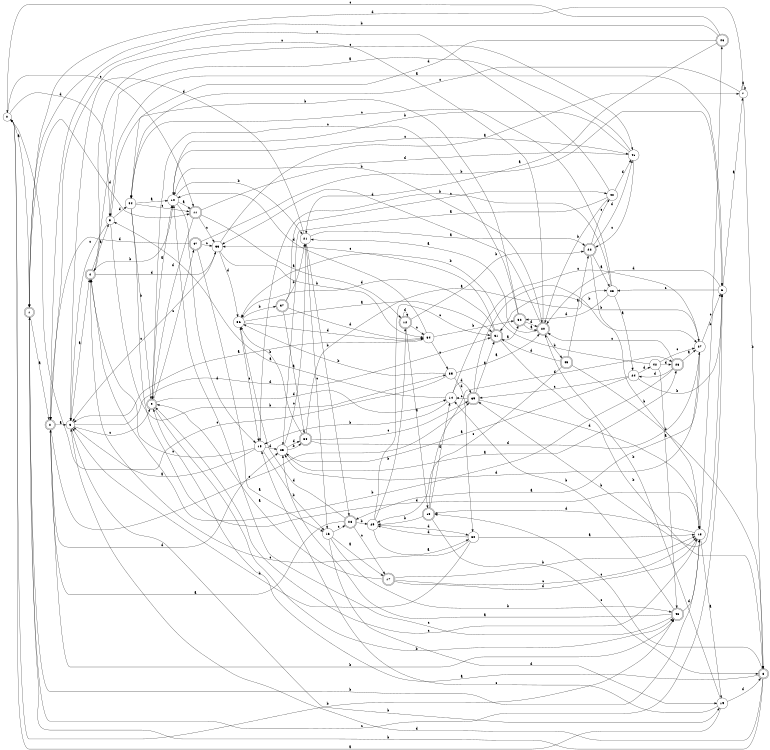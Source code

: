 digraph n39_4 {
__start0 [label="" shape="none"];

rankdir=LR;
size="8,5";

s0 [style="filled", color="black", fillcolor="white" shape="circle", label="0"];
s1 [style="rounded,filled", color="black", fillcolor="white" shape="doublecircle", label="1"];
s2 [style="rounded,filled", color="black", fillcolor="white" shape="doublecircle", label="2"];
s3 [style="filled", color="black", fillcolor="white" shape="circle", label="3"];
s4 [style="rounded,filled", color="black", fillcolor="white" shape="doublecircle", label="4"];
s5 [style="filled", color="black", fillcolor="white" shape="circle", label="5"];
s6 [style="filled", color="black", fillcolor="white" shape="circle", label="6"];
s7 [style="filled", color="black", fillcolor="white" shape="circle", label="7"];
s8 [style="rounded,filled", color="black", fillcolor="white" shape="doublecircle", label="8"];
s9 [style="rounded,filled", color="black", fillcolor="white" shape="doublecircle", label="9"];
s10 [style="filled", color="black", fillcolor="white" shape="circle", label="10"];
s11 [style="rounded,filled", color="black", fillcolor="white" shape="doublecircle", label="11"];
s12 [style="rounded,filled", color="black", fillcolor="white" shape="doublecircle", label="12"];
s13 [style="rounded,filled", color="black", fillcolor="white" shape="doublecircle", label="13"];
s14 [style="filled", color="black", fillcolor="white" shape="circle", label="14"];
s15 [style="filled", color="black", fillcolor="white" shape="circle", label="15"];
s16 [style="filled", color="black", fillcolor="white" shape="circle", label="16"];
s17 [style="rounded,filled", color="black", fillcolor="white" shape="doublecircle", label="17"];
s18 [style="filled", color="black", fillcolor="white" shape="circle", label="18"];
s19 [style="filled", color="black", fillcolor="white" shape="circle", label="19"];
s20 [style="rounded,filled", color="black", fillcolor="white" shape="doublecircle", label="20"];
s21 [style="filled", color="black", fillcolor="white" shape="circle", label="21"];
s22 [style="rounded,filled", color="black", fillcolor="white" shape="doublecircle", label="22"];
s23 [style="filled", color="black", fillcolor="white" shape="circle", label="23"];
s24 [style="filled", color="black", fillcolor="white" shape="circle", label="24"];
s25 [style="filled", color="black", fillcolor="white" shape="circle", label="25"];
s26 [style="rounded,filled", color="black", fillcolor="white" shape="doublecircle", label="26"];
s27 [style="filled", color="black", fillcolor="white" shape="circle", label="27"];
s28 [style="rounded,filled", color="black", fillcolor="white" shape="doublecircle", label="28"];
s29 [style="filled", color="black", fillcolor="white" shape="circle", label="29"];
s30 [style="filled", color="black", fillcolor="white" shape="circle", label="30"];
s31 [style="rounded,filled", color="black", fillcolor="white" shape="doublecircle", label="31"];
s32 [style="rounded,filled", color="black", fillcolor="white" shape="doublecircle", label="32"];
s33 [style="filled", color="black", fillcolor="white" shape="circle", label="33"];
s34 [style="filled", color="black", fillcolor="white" shape="circle", label="34"];
s35 [style="filled", color="black", fillcolor="white" shape="circle", label="35"];
s36 [style="filled", color="black", fillcolor="white" shape="circle", label="36"];
s37 [style="rounded,filled", color="black", fillcolor="white" shape="doublecircle", label="37"];
s38 [style="rounded,filled", color="black", fillcolor="white" shape="doublecircle", label="38"];
s39 [style="rounded,filled", color="black", fillcolor="white" shape="doublecircle", label="39"];
s40 [style="filled", color="black", fillcolor="white" shape="circle", label="40"];
s41 [style="filled", color="black", fillcolor="white" shape="circle", label="41"];
s42 [style="filled", color="black", fillcolor="white" shape="circle", label="42"];
s43 [style="rounded,filled", color="black", fillcolor="white" shape="doublecircle", label="43"];
s44 [style="filled", color="black", fillcolor="white" shape="circle", label="44"];
s45 [style="rounded,filled", color="black", fillcolor="white" shape="doublecircle", label="45"];
s46 [style="rounded,filled", color="black", fillcolor="white" shape="doublecircle", label="46"];
s47 [style="rounded,filled", color="black", fillcolor="white" shape="doublecircle", label="47"];
s0 -> s1 [label="a"];
s0 -> s43 [label="b"];
s0 -> s11 [label="c"];
s0 -> s5 [label="d"];
s1 -> s2 [label="a"];
s1 -> s18 [label="b"];
s1 -> s6 [label="c"];
s1 -> s11 [label="d"];
s2 -> s3 [label="a"];
s2 -> s43 [label="b"];
s2 -> s39 [label="c"];
s2 -> s25 [label="d"];
s3 -> s4 [label="a"];
s3 -> s19 [label="b"];
s3 -> s9 [label="c"];
s3 -> s31 [label="d"];
s4 -> s5 [label="a"];
s4 -> s10 [label="b"];
s4 -> s41 [label="c"];
s4 -> s33 [label="d"];
s5 -> s6 [label="a"];
s5 -> s35 [label="b"];
s5 -> s3 [label="c"];
s5 -> s44 [label="d"];
s6 -> s7 [label="a"];
s6 -> s39 [label="b"];
s6 -> s23 [label="c"];
s6 -> s20 [label="d"];
s7 -> s7 [label="a"];
s7 -> s8 [label="b"];
s7 -> s44 [label="c"];
s7 -> s1 [label="d"];
s8 -> s9 [label="a"];
s8 -> s1 [label="b"];
s8 -> s13 [label="c"];
s8 -> s3 [label="d"];
s9 -> s10 [label="a"];
s9 -> s43 [label="b"];
s9 -> s47 [label="c"];
s9 -> s14 [label="d"];
s10 -> s11 [label="a"];
s10 -> s21 [label="b"];
s10 -> s41 [label="c"];
s10 -> s15 [label="d"];
s11 -> s12 [label="a"];
s11 -> s20 [label="b"];
s11 -> s33 [label="c"];
s11 -> s9 [label="d"];
s12 -> s13 [label="a"];
s12 -> s22 [label="b"];
s12 -> s34 [label="c"];
s12 -> s12 [label="d"];
s13 -> s14 [label="a"];
s13 -> s29 [label="b"];
s13 -> s8 [label="c"];
s13 -> s26 [label="d"];
s14 -> s5 [label="a"];
s14 -> s15 [label="b"];
s14 -> s27 [label="c"];
s14 -> s39 [label="d"];
s15 -> s3 [label="a"];
s15 -> s16 [label="b"];
s15 -> s4 [label="c"];
s15 -> s25 [label="d"];
s16 -> s17 [label="a"];
s16 -> s43 [label="b"];
s16 -> s28 [label="c"];
s16 -> s19 [label="d"];
s17 -> s9 [label="a"];
s17 -> s18 [label="b"];
s17 -> s18 [label="c"];
s17 -> s18 [label="d"];
s18 -> s19 [label="a"];
s18 -> s46 [label="b"];
s18 -> s9 [label="c"];
s18 -> s13 [label="d"];
s19 -> s0 [label="a"];
s19 -> s20 [label="b"];
s19 -> s15 [label="c"];
s19 -> s8 [label="d"];
s20 -> s21 [label="a"];
s20 -> s45 [label="b"];
s20 -> s2 [label="c"];
s20 -> s33 [label="d"];
s21 -> s22 [label="a"];
s21 -> s28 [label="b"];
s21 -> s16 [label="c"];
s21 -> s3 [label="d"];
s22 -> s23 [label="a"];
s22 -> s18 [label="b"];
s22 -> s40 [label="c"];
s22 -> s41 [label="d"];
s23 -> s24 [label="a"];
s23 -> s15 [label="b"];
s23 -> s44 [label="c"];
s23 -> s32 [label="d"];
s24 -> s25 [label="a"];
s24 -> s6 [label="b"];
s24 -> s39 [label="c"];
s24 -> s42 [label="d"];
s25 -> s26 [label="a"];
s25 -> s38 [label="b"];
s25 -> s21 [label="c"];
s25 -> s38 [label="d"];
s26 -> s27 [label="a"];
s26 -> s4 [label="b"];
s26 -> s20 [label="c"];
s26 -> s24 [label="d"];
s27 -> s28 [label="a"];
s27 -> s31 [label="b"];
s27 -> s6 [label="c"];
s27 -> s25 [label="d"];
s28 -> s2 [label="a"];
s28 -> s29 [label="b"];
s28 -> s17 [label="c"];
s28 -> s36 [label="d"];
s29 -> s30 [label="a"];
s29 -> s12 [label="b"];
s29 -> s31 [label="c"];
s29 -> s30 [label="d"];
s30 -> s18 [label="a"];
s30 -> s3 [label="b"];
s30 -> s4 [label="c"];
s30 -> s29 [label="d"];
s31 -> s32 [label="a"];
s31 -> s8 [label="b"];
s31 -> s33 [label="c"];
s31 -> s36 [label="d"];
s32 -> s20 [label="a"];
s32 -> s5 [label="b"];
s32 -> s9 [label="c"];
s32 -> s20 [label="d"];
s33 -> s7 [label="a"];
s33 -> s34 [label="b"];
s33 -> s3 [label="c"];
s33 -> s36 [label="d"];
s34 -> s3 [label="a"];
s34 -> s32 [label="b"];
s34 -> s35 [label="c"];
s34 -> s10 [label="d"];
s35 -> s20 [label="a"];
s35 -> s36 [label="b"];
s35 -> s0 [label="c"];
s35 -> s30 [label="d"];
s36 -> s31 [label="a"];
s36 -> s37 [label="b"];
s36 -> s15 [label="c"];
s36 -> s34 [label="d"];
s37 -> s38 [label="a"];
s37 -> s21 [label="b"];
s37 -> s40 [label="c"];
s37 -> s34 [label="d"];
s38 -> s23 [label="a"];
s38 -> s36 [label="b"];
s38 -> s39 [label="c"];
s38 -> s27 [label="d"];
s39 -> s31 [label="a"];
s39 -> s27 [label="b"];
s39 -> s14 [label="c"];
s39 -> s18 [label="d"];
s40 -> s25 [label="a"];
s40 -> s20 [label="b"];
s40 -> s2 [label="c"];
s40 -> s41 [label="d"];
s41 -> s4 [label="a"];
s41 -> s10 [label="b"];
s41 -> s22 [label="c"];
s41 -> s10 [label="d"];
s42 -> s43 [label="a"];
s42 -> s36 [label="b"];
s42 -> s27 [label="c"];
s42 -> s26 [label="d"];
s43 -> s25 [label="a"];
s43 -> s14 [label="b"];
s43 -> s10 [label="c"];
s43 -> s18 [label="d"];
s44 -> s10 [label="a"];
s44 -> s9 [label="b"];
s44 -> s11 [label="c"];
s44 -> s18 [label="d"];
s45 -> s22 [label="a"];
s45 -> s8 [label="b"];
s45 -> s29 [label="c"];
s45 -> s31 [label="d"];
s46 -> s21 [label="a"];
s46 -> s1 [label="b"];
s46 -> s0 [label="c"];
s46 -> s44 [label="d"];
s47 -> s16 [label="a"];
s47 -> s6 [label="b"];
s47 -> s33 [label="c"];
s47 -> s2 [label="d"];

}